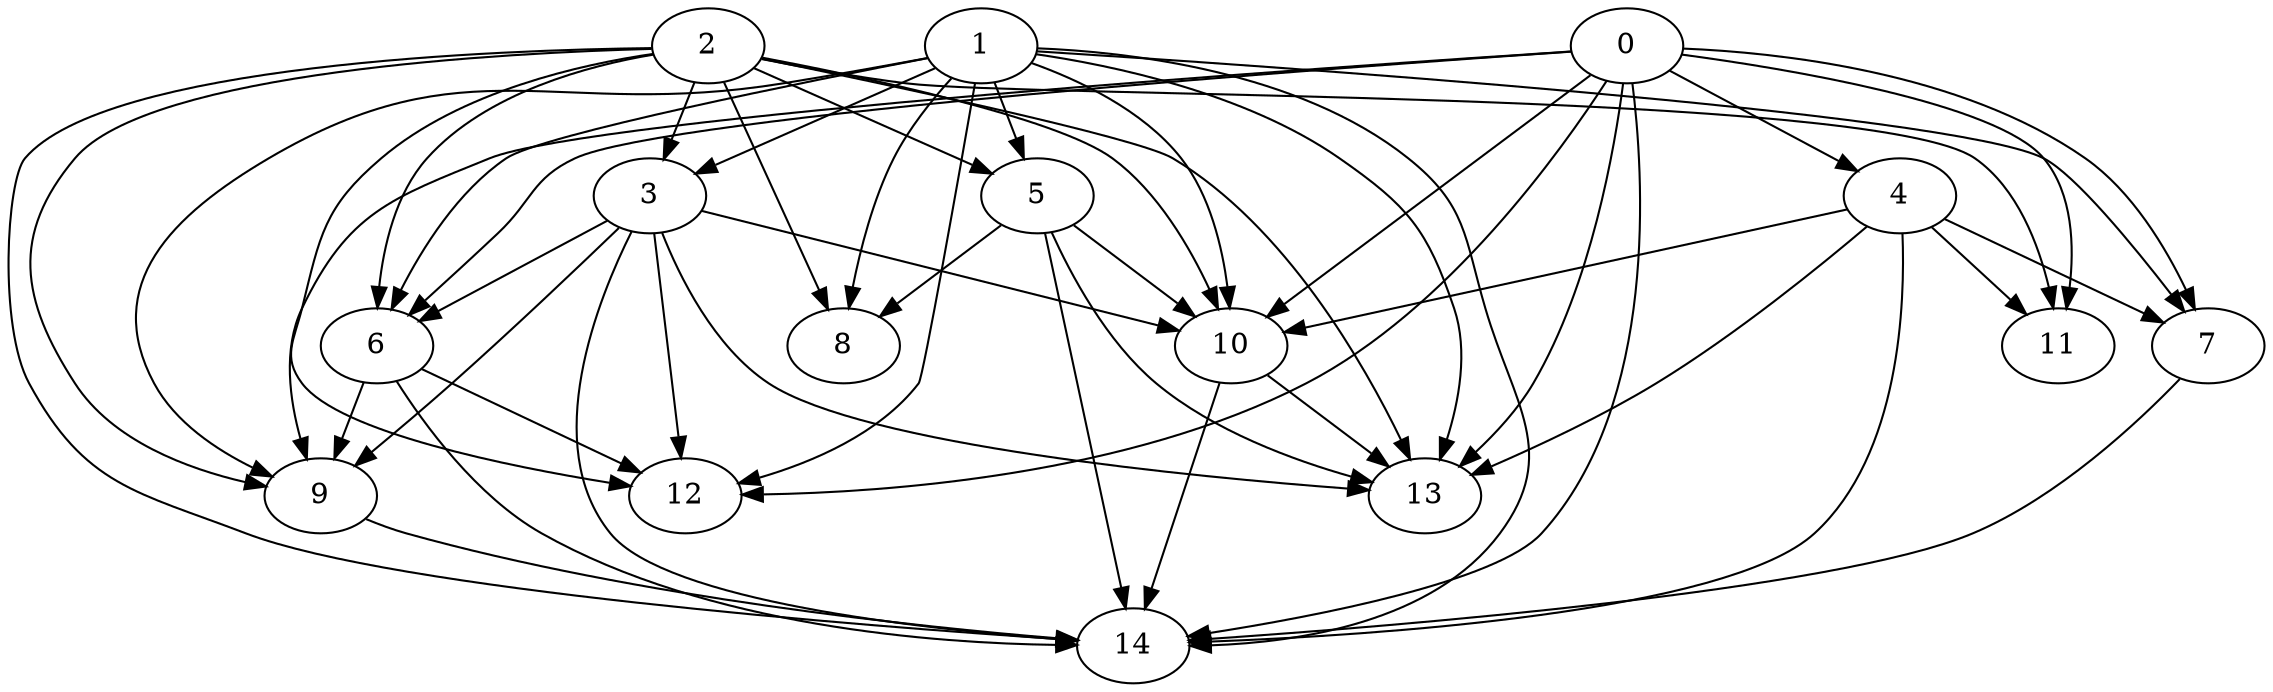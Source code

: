 digraph {
    6 -> 12;
    3 -> 10;
    5 -> 13;
    3 -> 13;
    5 -> 10;
    9 -> 14;
    1 -> 6;
    2 -> 5;
    2 -> 11;
    1 -> 3;
    1 -> 9;
    0 -> 11;
    0 -> 14;
    1 -> 12;
    2 -> 8;
    2 -> 14;
    6 -> 14;
    3 -> 9;
    3 -> 6;
    3 -> 12;
    4 -> 14;
    4 -> 11;
    0 -> 7;
    0 -> 4;
    0 -> 10;
    1 -> 5;
    10 -> 14;
    0 -> 13;
    2 -> 10;
    1 -> 8;
    1 -> 14;
    2 -> 13;
    4 -> 7;
    4 -> 10;
    3 -> 14;
    4 -> 13;
    5 -> 8;
    5 -> 14;
    0 -> 9;
    10 -> 13;
    0 -> 6;
    2 -> 3;
    2 -> 9;
    1 -> 7;
    0 -> 12;
    2 -> 6;
    1 -> 13;
    1 -> 10;
    2 -> 12;
    6 -> 9;
    7 -> 14;
}